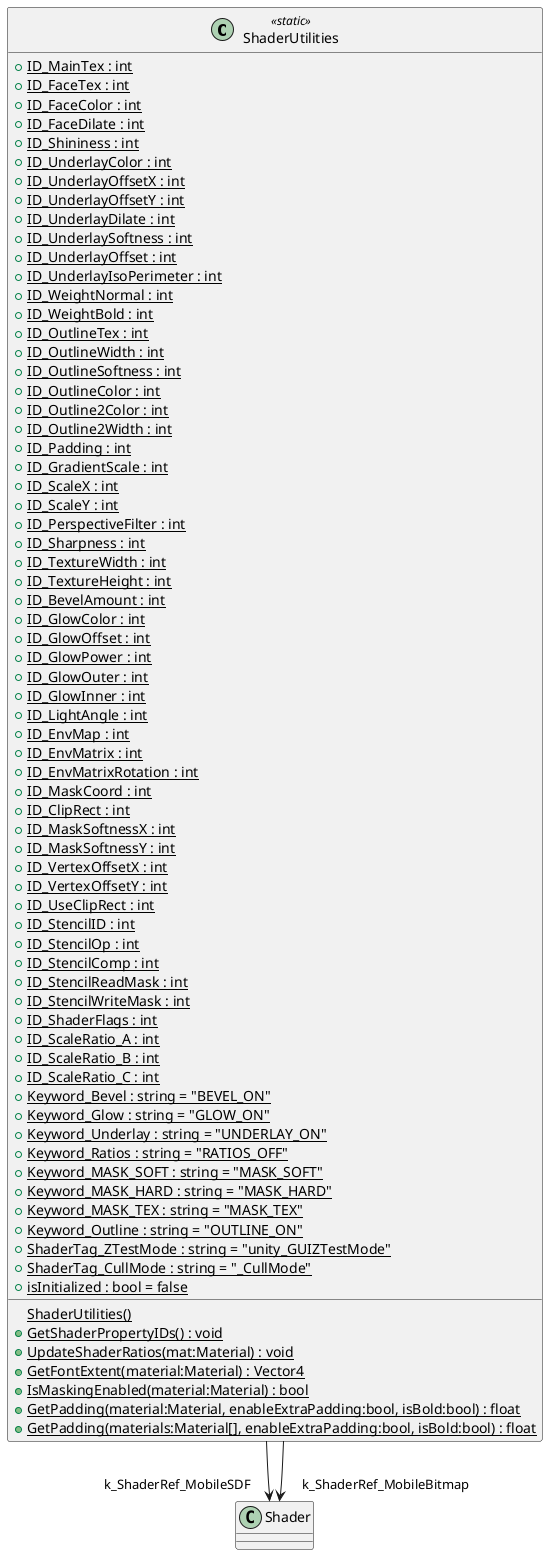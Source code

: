 @startuml
class ShaderUtilities <<static>> {
    + {static} ID_MainTex : int
    + {static} ID_FaceTex : int
    + {static} ID_FaceColor : int
    + {static} ID_FaceDilate : int
    + {static} ID_Shininess : int
    + {static} ID_UnderlayColor : int
    + {static} ID_UnderlayOffsetX : int
    + {static} ID_UnderlayOffsetY : int
    + {static} ID_UnderlayDilate : int
    + {static} ID_UnderlaySoftness : int
    + {static} ID_UnderlayOffset : int
    + {static} ID_UnderlayIsoPerimeter : int
    + {static} ID_WeightNormal : int
    + {static} ID_WeightBold : int
    + {static} ID_OutlineTex : int
    + {static} ID_OutlineWidth : int
    + {static} ID_OutlineSoftness : int
    + {static} ID_OutlineColor : int
    + {static} ID_Outline2Color : int
    + {static} ID_Outline2Width : int
    + {static} ID_Padding : int
    + {static} ID_GradientScale : int
    + {static} ID_ScaleX : int
    + {static} ID_ScaleY : int
    + {static} ID_PerspectiveFilter : int
    + {static} ID_Sharpness : int
    + {static} ID_TextureWidth : int
    + {static} ID_TextureHeight : int
    + {static} ID_BevelAmount : int
    + {static} ID_GlowColor : int
    + {static} ID_GlowOffset : int
    + {static} ID_GlowPower : int
    + {static} ID_GlowOuter : int
    + {static} ID_GlowInner : int
    + {static} ID_LightAngle : int
    + {static} ID_EnvMap : int
    + {static} ID_EnvMatrix : int
    + {static} ID_EnvMatrixRotation : int
    + {static} ID_MaskCoord : int
    + {static} ID_ClipRect : int
    + {static} ID_MaskSoftnessX : int
    + {static} ID_MaskSoftnessY : int
    + {static} ID_VertexOffsetX : int
    + {static} ID_VertexOffsetY : int
    + {static} ID_UseClipRect : int
    + {static} ID_StencilID : int
    + {static} ID_StencilOp : int
    + {static} ID_StencilComp : int
    + {static} ID_StencilReadMask : int
    + {static} ID_StencilWriteMask : int
    + {static} ID_ShaderFlags : int
    + {static} ID_ScaleRatio_A : int
    + {static} ID_ScaleRatio_B : int
    + {static} ID_ScaleRatio_C : int
    + {static} Keyword_Bevel : string = "BEVEL_ON"
    + {static} Keyword_Glow : string = "GLOW_ON"
    + {static} Keyword_Underlay : string = "UNDERLAY_ON"
    + {static} Keyword_Ratios : string = "RATIOS_OFF"
    + {static} Keyword_MASK_SOFT : string = "MASK_SOFT"
    + {static} Keyword_MASK_HARD : string = "MASK_HARD"
    + {static} Keyword_MASK_TEX : string = "MASK_TEX"
    + {static} Keyword_Outline : string = "OUTLINE_ON"
    + {static} ShaderTag_ZTestMode : string = "unity_GUIZTestMode"
    + {static} ShaderTag_CullMode : string = "_CullMode"
    + {static} isInitialized : bool = false
    {static} ShaderUtilities()
    + {static} GetShaderPropertyIDs() : void
    + {static} UpdateShaderRatios(mat:Material) : void
    + {static} GetFontExtent(material:Material) : Vector4
    + {static} IsMaskingEnabled(material:Material) : bool
    + {static} GetPadding(material:Material, enableExtraPadding:bool, isBold:bool) : float
    + {static} GetPadding(materials:Material[], enableExtraPadding:bool, isBold:bool) : float
}
ShaderUtilities --> "k_ShaderRef_MobileSDF" Shader
ShaderUtilities --> "k_ShaderRef_MobileBitmap" Shader
@enduml
